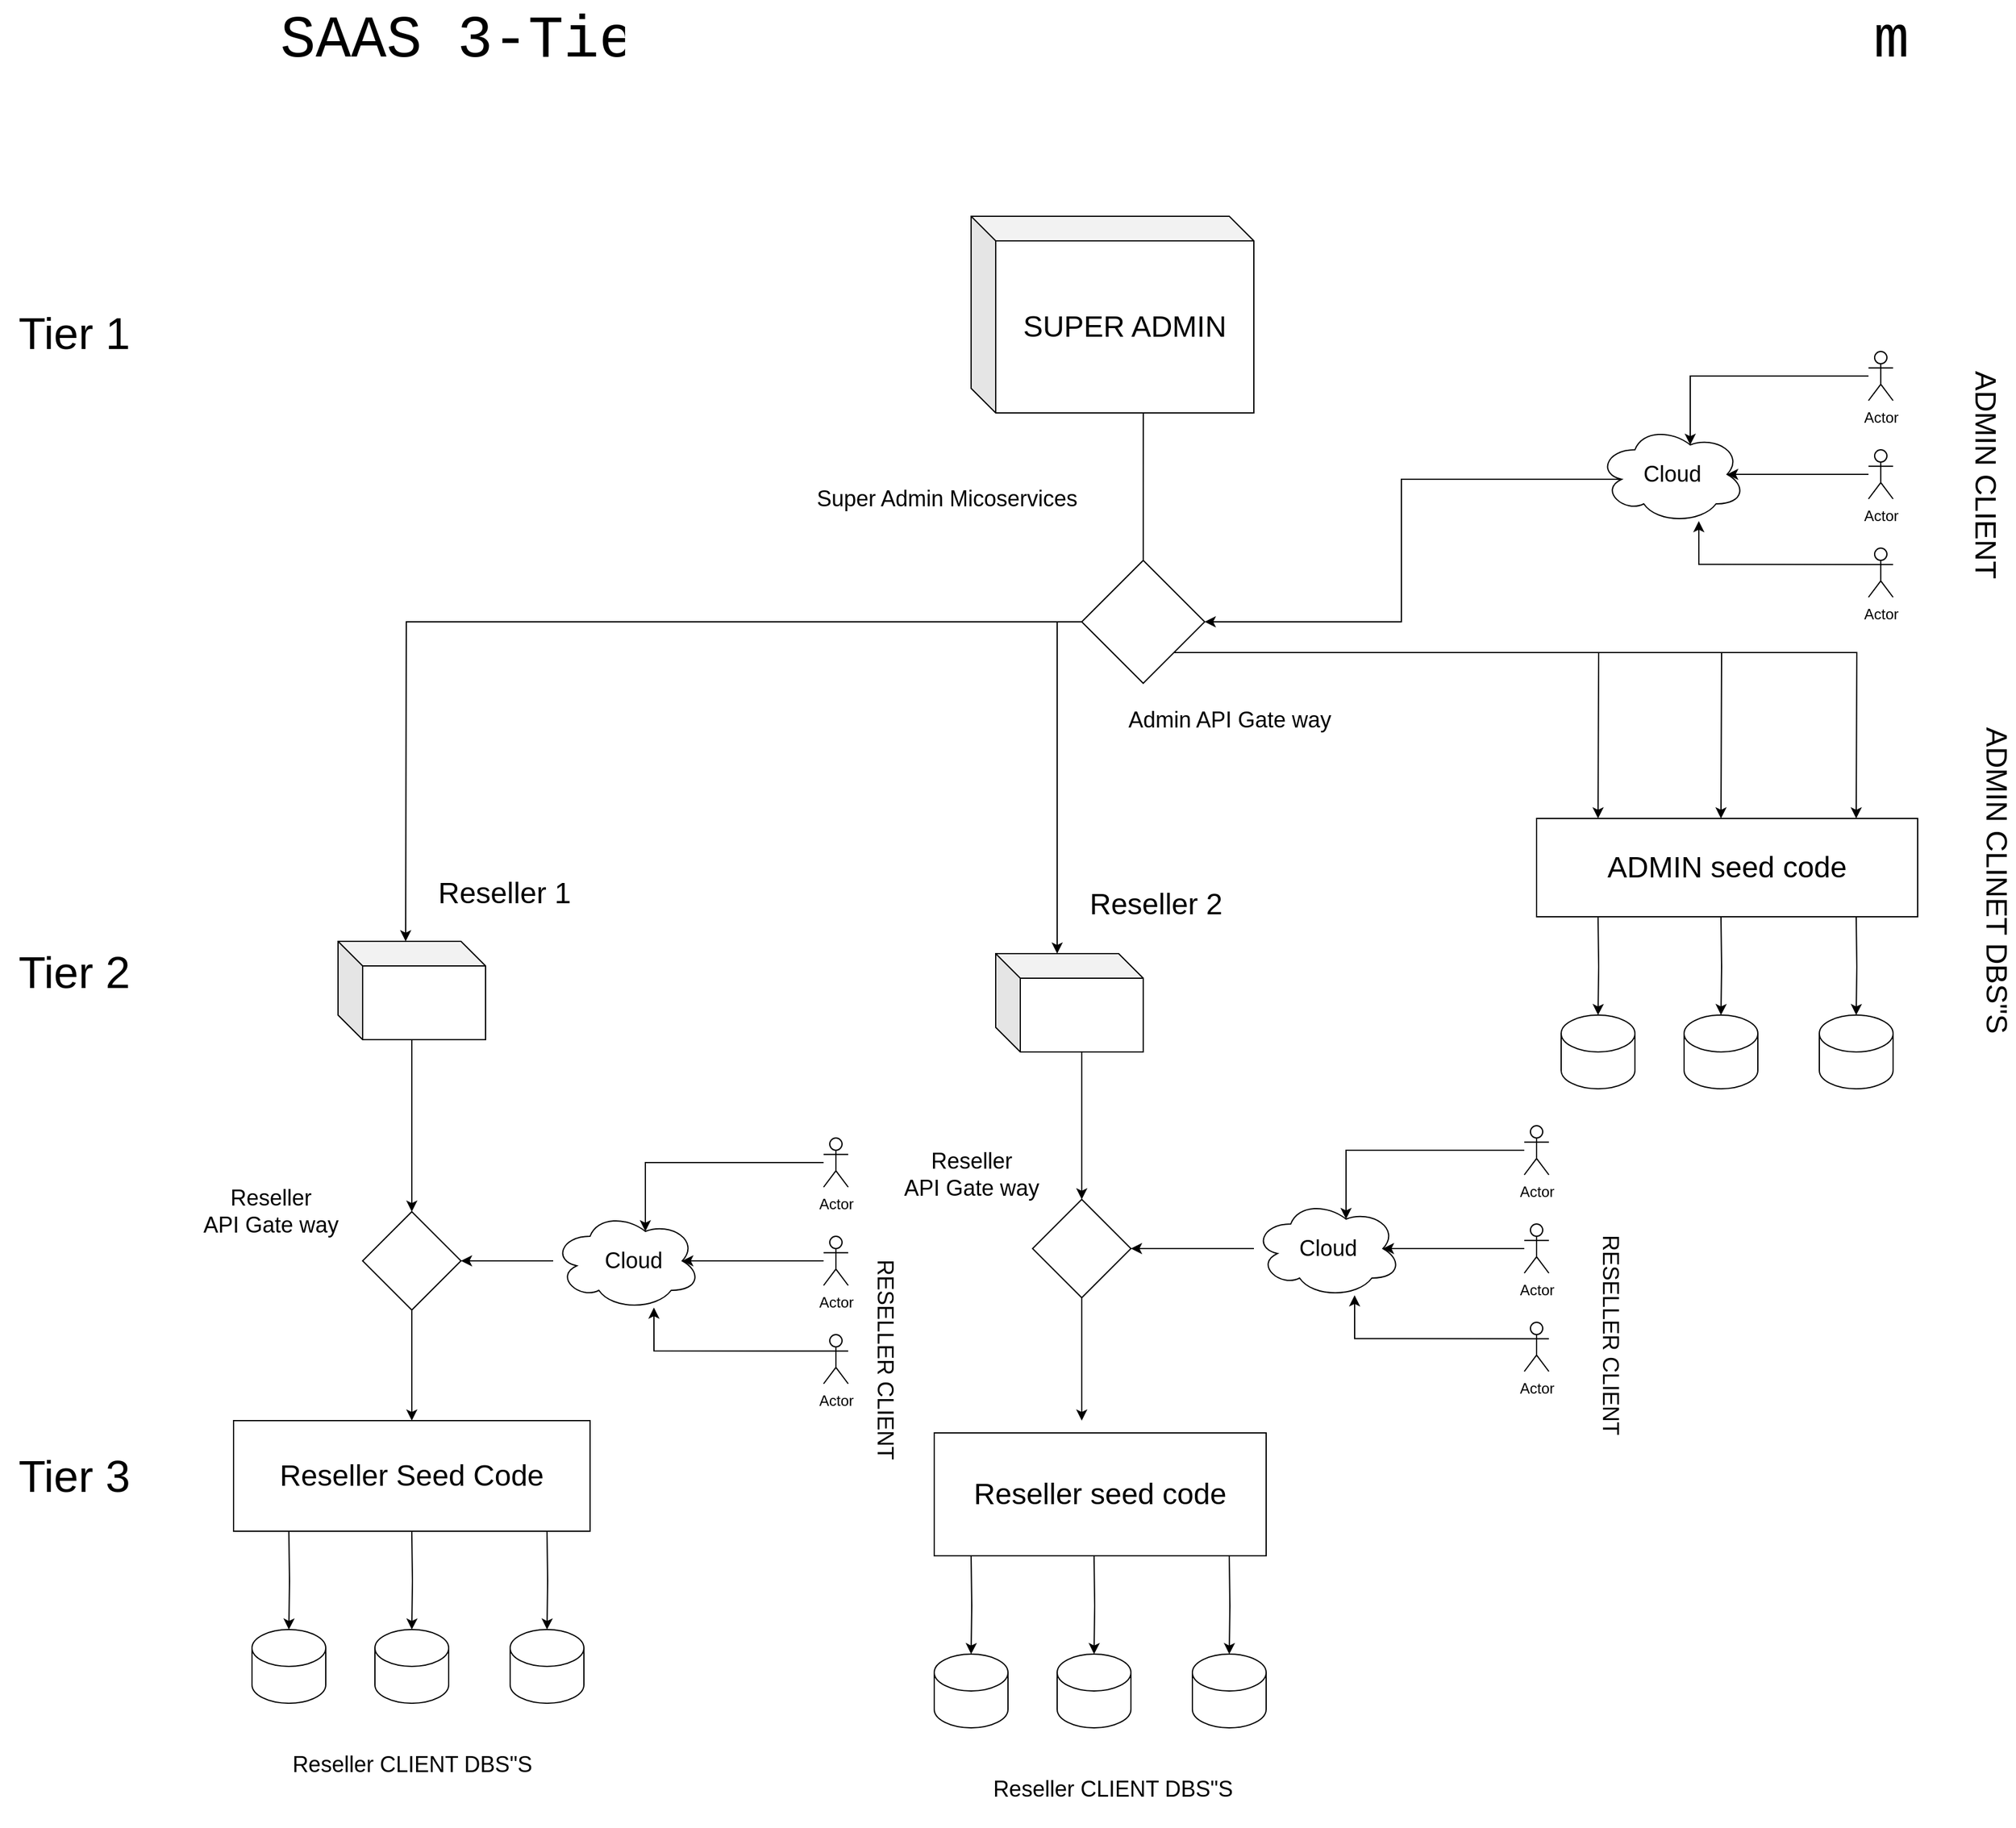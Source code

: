 <mxfile version="13.8.4" type="github">
  <diagram id="VRJsamEDcnqXxJipLqLd" name="Page-1">
    <mxGraphModel dx="3796" dy="2028" grid="1" gridSize="10" guides="1" tooltips="1" connect="1" arrows="1" fold="1" page="1" pageScale="1" pageWidth="850" pageHeight="1100" math="0" shadow="0">
      <root>
        <mxCell id="0" />
        <mxCell id="1" parent="0" />
        <mxCell id="VBtEt0wRcP-LA_Z2vRGT-38" style="edgeStyle=orthogonalEdgeStyle;rounded=0;orthogonalLoop=1;jettySize=auto;html=1;exitX=0.5;exitY=0;exitDx=0;exitDy=0;entryX=0.609;entryY=0.938;entryDx=0;entryDy=0;entryPerimeter=0;" parent="1" source="VBtEt0wRcP-LA_Z2vRGT-2" target="VBtEt0wRcP-LA_Z2vRGT-8" edge="1">
          <mxGeometry relative="1" as="geometry" />
        </mxCell>
        <mxCell id="VBtEt0wRcP-LA_Z2vRGT-41" style="edgeStyle=orthogonalEdgeStyle;rounded=0;orthogonalLoop=1;jettySize=auto;html=1;exitX=1;exitY=1;exitDx=0;exitDy=0;entryX=0.5;entryY=0;entryDx=0;entryDy=0;" parent="1" source="VBtEt0wRcP-LA_Z2vRGT-2" edge="1">
          <mxGeometry relative="1" as="geometry">
            <mxPoint x="370" y="50" as="targetPoint" />
          </mxGeometry>
        </mxCell>
        <mxCell id="VBtEt0wRcP-LA_Z2vRGT-43" style="edgeStyle=orthogonalEdgeStyle;rounded=0;orthogonalLoop=1;jettySize=auto;html=1;exitX=1;exitY=1;exitDx=0;exitDy=0;entryX=0.5;entryY=0;entryDx=0;entryDy=0;" parent="1" source="VBtEt0wRcP-LA_Z2vRGT-2" edge="1">
          <mxGeometry relative="1" as="geometry">
            <mxPoint x="580" y="50" as="targetPoint" />
          </mxGeometry>
        </mxCell>
        <mxCell id="VBtEt0wRcP-LA_Z2vRGT-44" style="edgeStyle=orthogonalEdgeStyle;rounded=0;orthogonalLoop=1;jettySize=auto;html=1;exitX=1;exitY=1;exitDx=0;exitDy=0;entryX=0.5;entryY=0;entryDx=0;entryDy=0;" parent="1" source="VBtEt0wRcP-LA_Z2vRGT-2" edge="1">
          <mxGeometry relative="1" as="geometry">
            <mxPoint x="470" y="50" as="targetPoint" />
          </mxGeometry>
        </mxCell>
        <mxCell id="VBtEt0wRcP-LA_Z2vRGT-55" style="edgeStyle=orthogonalEdgeStyle;rounded=0;orthogonalLoop=1;jettySize=auto;html=1;exitX=0;exitY=0.5;exitDx=0;exitDy=0;entryX=0;entryY=0;entryDx=50;entryDy=0;entryPerimeter=0;" parent="1" source="VBtEt0wRcP-LA_Z2vRGT-2" target="VBtEt0wRcP-LA_Z2vRGT-16" edge="1">
          <mxGeometry relative="1" as="geometry" />
        </mxCell>
        <mxCell id="VBtEt0wRcP-LA_Z2vRGT-56" style="edgeStyle=orthogonalEdgeStyle;rounded=0;orthogonalLoop=1;jettySize=auto;html=1;exitX=0;exitY=0.5;exitDx=0;exitDy=0;" parent="1" source="VBtEt0wRcP-LA_Z2vRGT-2" edge="1">
          <mxGeometry relative="1" as="geometry">
            <mxPoint x="-600" y="150" as="targetPoint" />
          </mxGeometry>
        </mxCell>
        <mxCell id="VBtEt0wRcP-LA_Z2vRGT-2" value="" style="rhombus;whiteSpace=wrap;html=1;" parent="1" vertex="1">
          <mxGeometry x="-50" y="-160" width="100" height="100" as="geometry" />
        </mxCell>
        <mxCell id="VBtEt0wRcP-LA_Z2vRGT-39" style="edgeStyle=orthogonalEdgeStyle;rounded=0;orthogonalLoop=1;jettySize=auto;html=1;exitX=0.16;exitY=0.55;exitDx=0;exitDy=0;exitPerimeter=0;entryX=1;entryY=0.5;entryDx=0;entryDy=0;" parent="1" source="VBtEt0wRcP-LA_Z2vRGT-4" target="VBtEt0wRcP-LA_Z2vRGT-2" edge="1">
          <mxGeometry relative="1" as="geometry" />
        </mxCell>
        <mxCell id="VBtEt0wRcP-LA_Z2vRGT-4" value="" style="ellipse;shape=cloud;whiteSpace=wrap;html=1;" parent="1" vertex="1">
          <mxGeometry x="370" y="-270" width="120" height="80" as="geometry" />
        </mxCell>
        <mxCell id="VBtEt0wRcP-LA_Z2vRGT-52" value="" style="edgeStyle=orthogonalEdgeStyle;rounded=0;orthogonalLoop=1;jettySize=auto;html=1;" parent="1" target="VBtEt0wRcP-LA_Z2vRGT-51" edge="1">
          <mxGeometry relative="1" as="geometry">
            <mxPoint x="470" y="130" as="sourcePoint" />
          </mxGeometry>
        </mxCell>
        <mxCell id="VBtEt0wRcP-LA_Z2vRGT-54" value="" style="edgeStyle=orthogonalEdgeStyle;rounded=0;orthogonalLoop=1;jettySize=auto;html=1;" parent="1" target="VBtEt0wRcP-LA_Z2vRGT-53" edge="1">
          <mxGeometry relative="1" as="geometry">
            <mxPoint x="580" y="130" as="sourcePoint" />
          </mxGeometry>
        </mxCell>
        <mxCell id="VBtEt0wRcP-LA_Z2vRGT-8" value="&lt;font style=&quot;font-size: 24px&quot;&gt;SUPER ADMIN&lt;br&gt;&lt;/font&gt;" style="shape=cube;whiteSpace=wrap;html=1;boundedLbl=1;backgroundOutline=1;darkOpacity=0.05;darkOpacity2=0.1;" parent="1" vertex="1">
          <mxGeometry x="-140" y="-440" width="230" height="160" as="geometry" />
        </mxCell>
        <mxCell id="VBtEt0wRcP-LA_Z2vRGT-45" style="edgeStyle=orthogonalEdgeStyle;rounded=0;orthogonalLoop=1;jettySize=auto;html=1;entryX=0.625;entryY=0.2;entryDx=0;entryDy=0;entryPerimeter=0;" parent="1" source="VBtEt0wRcP-LA_Z2vRGT-9" target="VBtEt0wRcP-LA_Z2vRGT-4" edge="1">
          <mxGeometry relative="1" as="geometry" />
        </mxCell>
        <mxCell id="VBtEt0wRcP-LA_Z2vRGT-9" value="Actor" style="shape=umlActor;verticalLabelPosition=bottom;verticalAlign=top;html=1;outlineConnect=0;" parent="1" vertex="1">
          <mxGeometry x="590" y="-330" width="20" height="40" as="geometry" />
        </mxCell>
        <mxCell id="VBtEt0wRcP-LA_Z2vRGT-47" style="edgeStyle=orthogonalEdgeStyle;rounded=0;orthogonalLoop=1;jettySize=auto;html=1;entryX=0.875;entryY=0.5;entryDx=0;entryDy=0;entryPerimeter=0;" parent="1" source="VBtEt0wRcP-LA_Z2vRGT-10" target="VBtEt0wRcP-LA_Z2vRGT-4" edge="1">
          <mxGeometry relative="1" as="geometry" />
        </mxCell>
        <mxCell id="VBtEt0wRcP-LA_Z2vRGT-10" value="Actor" style="shape=umlActor;verticalLabelPosition=bottom;verticalAlign=top;html=1;outlineConnect=0;" parent="1" vertex="1">
          <mxGeometry x="590" y="-250" width="20" height="40" as="geometry" />
        </mxCell>
        <mxCell id="VBtEt0wRcP-LA_Z2vRGT-48" style="edgeStyle=orthogonalEdgeStyle;rounded=0;orthogonalLoop=1;jettySize=auto;html=1;exitX=0;exitY=0.333;exitDx=0;exitDy=0;exitPerimeter=0;entryX=0.683;entryY=0.975;entryDx=0;entryDy=0;entryPerimeter=0;" parent="1" source="VBtEt0wRcP-LA_Z2vRGT-11" target="VBtEt0wRcP-LA_Z2vRGT-4" edge="1">
          <mxGeometry relative="1" as="geometry" />
        </mxCell>
        <mxCell id="VBtEt0wRcP-LA_Z2vRGT-11" value="Actor" style="shape=umlActor;verticalLabelPosition=bottom;verticalAlign=top;html=1;outlineConnect=0;" parent="1" vertex="1">
          <mxGeometry x="590" y="-170" width="20" height="40" as="geometry" />
        </mxCell>
        <mxCell id="I3c4IDgRUZWC9DGg9QKX-10" style="edgeStyle=orthogonalEdgeStyle;rounded=0;orthogonalLoop=1;jettySize=auto;html=1;exitX=0;exitY=0;exitDx=70;exitDy=80;exitPerimeter=0;entryX=0.5;entryY=0;entryDx=0;entryDy=0;" edge="1" parent="1" source="VBtEt0wRcP-LA_Z2vRGT-16" target="VBtEt0wRcP-LA_Z2vRGT-17">
          <mxGeometry relative="1" as="geometry" />
        </mxCell>
        <mxCell id="VBtEt0wRcP-LA_Z2vRGT-16" value="" style="shape=cube;whiteSpace=wrap;html=1;boundedLbl=1;backgroundOutline=1;darkOpacity=0.05;darkOpacity2=0.1;" parent="1" vertex="1">
          <mxGeometry x="-120" y="160" width="120" height="80" as="geometry" />
        </mxCell>
        <mxCell id="I3c4IDgRUZWC9DGg9QKX-11" style="edgeStyle=orthogonalEdgeStyle;rounded=0;orthogonalLoop=1;jettySize=auto;html=1;" edge="1" parent="1" source="VBtEt0wRcP-LA_Z2vRGT-17">
          <mxGeometry relative="1" as="geometry">
            <mxPoint x="-50" y="540" as="targetPoint" />
          </mxGeometry>
        </mxCell>
        <mxCell id="VBtEt0wRcP-LA_Z2vRGT-17" value="" style="rhombus;whiteSpace=wrap;html=1;" parent="1" vertex="1">
          <mxGeometry x="-90" y="360" width="80" height="80" as="geometry" />
        </mxCell>
        <mxCell id="I3c4IDgRUZWC9DGg9QKX-6" style="edgeStyle=orthogonalEdgeStyle;rounded=0;orthogonalLoop=1;jettySize=auto;html=1;entryX=0.5;entryY=0;entryDx=0;entryDy=0;" edge="1" parent="1" source="VBtEt0wRcP-LA_Z2vRGT-29" target="VBtEt0wRcP-LA_Z2vRGT-30">
          <mxGeometry relative="1" as="geometry" />
        </mxCell>
        <mxCell id="VBtEt0wRcP-LA_Z2vRGT-29" value="" style="shape=cube;whiteSpace=wrap;html=1;boundedLbl=1;backgroundOutline=1;darkOpacity=0.05;darkOpacity2=0.1;" parent="1" vertex="1">
          <mxGeometry x="-655" y="150" width="120" height="80" as="geometry" />
        </mxCell>
        <mxCell id="I3c4IDgRUZWC9DGg9QKX-5" style="edgeStyle=orthogonalEdgeStyle;rounded=0;orthogonalLoop=1;jettySize=auto;html=1;entryX=0.5;entryY=0;entryDx=0;entryDy=0;" edge="1" parent="1" source="VBtEt0wRcP-LA_Z2vRGT-30" target="I3c4IDgRUZWC9DGg9QKX-3">
          <mxGeometry relative="1" as="geometry" />
        </mxCell>
        <mxCell id="VBtEt0wRcP-LA_Z2vRGT-30" value="" style="rhombus;whiteSpace=wrap;html=1;" parent="1" vertex="1">
          <mxGeometry x="-635" y="370" width="80" height="80" as="geometry" />
        </mxCell>
        <mxCell id="VBtEt0wRcP-LA_Z2vRGT-49" value="" style="shape=cylinder3;whiteSpace=wrap;html=1;boundedLbl=1;backgroundOutline=1;size=15;" parent="1" vertex="1">
          <mxGeometry x="340" y="210" width="60" height="60" as="geometry" />
        </mxCell>
        <mxCell id="VBtEt0wRcP-LA_Z2vRGT-50" value="" style="edgeStyle=orthogonalEdgeStyle;rounded=0;orthogonalLoop=1;jettySize=auto;html=1;" parent="1" target="VBtEt0wRcP-LA_Z2vRGT-49" edge="1">
          <mxGeometry relative="1" as="geometry">
            <mxPoint x="370" y="130" as="sourcePoint" />
          </mxGeometry>
        </mxCell>
        <mxCell id="VBtEt0wRcP-LA_Z2vRGT-51" value="" style="shape=cylinder3;whiteSpace=wrap;html=1;boundedLbl=1;backgroundOutline=1;size=15;" parent="1" vertex="1">
          <mxGeometry x="440" y="210" width="60" height="60" as="geometry" />
        </mxCell>
        <mxCell id="VBtEt0wRcP-LA_Z2vRGT-53" value="" style="shape=cylinder3;whiteSpace=wrap;html=1;boundedLbl=1;backgroundOutline=1;size=15;" parent="1" vertex="1">
          <mxGeometry x="550" y="210" width="60" height="60" as="geometry" />
        </mxCell>
        <mxCell id="I3c4IDgRUZWC9DGg9QKX-7" style="edgeStyle=orthogonalEdgeStyle;rounded=0;orthogonalLoop=1;jettySize=auto;html=1;" edge="1" parent="1" source="VBtEt0wRcP-LA_Z2vRGT-57" target="VBtEt0wRcP-LA_Z2vRGT-30">
          <mxGeometry relative="1" as="geometry" />
        </mxCell>
        <mxCell id="VBtEt0wRcP-LA_Z2vRGT-57" value="" style="ellipse;shape=cloud;whiteSpace=wrap;html=1;" parent="1" vertex="1">
          <mxGeometry x="-480" y="370" width="120" height="80" as="geometry" />
        </mxCell>
        <mxCell id="VBtEt0wRcP-LA_Z2vRGT-58" style="edgeStyle=orthogonalEdgeStyle;rounded=0;orthogonalLoop=1;jettySize=auto;html=1;entryX=0.625;entryY=0.2;entryDx=0;entryDy=0;entryPerimeter=0;" parent="1" source="VBtEt0wRcP-LA_Z2vRGT-59" target="VBtEt0wRcP-LA_Z2vRGT-57" edge="1">
          <mxGeometry relative="1" as="geometry" />
        </mxCell>
        <mxCell id="VBtEt0wRcP-LA_Z2vRGT-59" value="Actor" style="shape=umlActor;verticalLabelPosition=bottom;verticalAlign=top;html=1;outlineConnect=0;" parent="1" vertex="1">
          <mxGeometry x="-260" y="310" width="20" height="40" as="geometry" />
        </mxCell>
        <mxCell id="VBtEt0wRcP-LA_Z2vRGT-60" style="edgeStyle=orthogonalEdgeStyle;rounded=0;orthogonalLoop=1;jettySize=auto;html=1;entryX=0.875;entryY=0.5;entryDx=0;entryDy=0;entryPerimeter=0;" parent="1" source="VBtEt0wRcP-LA_Z2vRGT-61" target="VBtEt0wRcP-LA_Z2vRGT-57" edge="1">
          <mxGeometry relative="1" as="geometry" />
        </mxCell>
        <mxCell id="VBtEt0wRcP-LA_Z2vRGT-61" value="Actor" style="shape=umlActor;verticalLabelPosition=bottom;verticalAlign=top;html=1;outlineConnect=0;" parent="1" vertex="1">
          <mxGeometry x="-260" y="390" width="20" height="40" as="geometry" />
        </mxCell>
        <mxCell id="VBtEt0wRcP-LA_Z2vRGT-62" style="edgeStyle=orthogonalEdgeStyle;rounded=0;orthogonalLoop=1;jettySize=auto;html=1;exitX=0;exitY=0.333;exitDx=0;exitDy=0;exitPerimeter=0;entryX=0.683;entryY=0.975;entryDx=0;entryDy=0;entryPerimeter=0;" parent="1" source="VBtEt0wRcP-LA_Z2vRGT-63" target="VBtEt0wRcP-LA_Z2vRGT-57" edge="1">
          <mxGeometry relative="1" as="geometry" />
        </mxCell>
        <mxCell id="VBtEt0wRcP-LA_Z2vRGT-63" value="Actor" style="shape=umlActor;verticalLabelPosition=bottom;verticalAlign=top;html=1;outlineConnect=0;" parent="1" vertex="1">
          <mxGeometry x="-260" y="470" width="20" height="40" as="geometry" />
        </mxCell>
        <mxCell id="I3c4IDgRUZWC9DGg9QKX-8" style="edgeStyle=orthogonalEdgeStyle;rounded=0;orthogonalLoop=1;jettySize=auto;html=1;" edge="1" parent="1" source="VBtEt0wRcP-LA_Z2vRGT-64" target="VBtEt0wRcP-LA_Z2vRGT-17">
          <mxGeometry relative="1" as="geometry" />
        </mxCell>
        <mxCell id="VBtEt0wRcP-LA_Z2vRGT-64" value="" style="ellipse;shape=cloud;whiteSpace=wrap;html=1;" parent="1" vertex="1">
          <mxGeometry x="90" y="360" width="120" height="80" as="geometry" />
        </mxCell>
        <mxCell id="VBtEt0wRcP-LA_Z2vRGT-65" style="edgeStyle=orthogonalEdgeStyle;rounded=0;orthogonalLoop=1;jettySize=auto;html=1;entryX=0.625;entryY=0.2;entryDx=0;entryDy=0;entryPerimeter=0;" parent="1" source="VBtEt0wRcP-LA_Z2vRGT-66" target="VBtEt0wRcP-LA_Z2vRGT-64" edge="1">
          <mxGeometry relative="1" as="geometry" />
        </mxCell>
        <mxCell id="VBtEt0wRcP-LA_Z2vRGT-66" value="Actor" style="shape=umlActor;verticalLabelPosition=bottom;verticalAlign=top;html=1;outlineConnect=0;" parent="1" vertex="1">
          <mxGeometry x="310" y="300" width="20" height="40" as="geometry" />
        </mxCell>
        <mxCell id="VBtEt0wRcP-LA_Z2vRGT-67" style="edgeStyle=orthogonalEdgeStyle;rounded=0;orthogonalLoop=1;jettySize=auto;html=1;entryX=0.875;entryY=0.5;entryDx=0;entryDy=0;entryPerimeter=0;" parent="1" source="VBtEt0wRcP-LA_Z2vRGT-68" target="VBtEt0wRcP-LA_Z2vRGT-64" edge="1">
          <mxGeometry relative="1" as="geometry" />
        </mxCell>
        <mxCell id="VBtEt0wRcP-LA_Z2vRGT-68" value="Actor" style="shape=umlActor;verticalLabelPosition=bottom;verticalAlign=top;html=1;outlineConnect=0;" parent="1" vertex="1">
          <mxGeometry x="310" y="380" width="20" height="40" as="geometry" />
        </mxCell>
        <mxCell id="VBtEt0wRcP-LA_Z2vRGT-69" style="edgeStyle=orthogonalEdgeStyle;rounded=0;orthogonalLoop=1;jettySize=auto;html=1;exitX=0;exitY=0.333;exitDx=0;exitDy=0;exitPerimeter=0;entryX=0.683;entryY=0.975;entryDx=0;entryDy=0;entryPerimeter=0;" parent="1" source="VBtEt0wRcP-LA_Z2vRGT-70" target="VBtEt0wRcP-LA_Z2vRGT-64" edge="1">
          <mxGeometry relative="1" as="geometry" />
        </mxCell>
        <mxCell id="VBtEt0wRcP-LA_Z2vRGT-70" value="Actor" style="shape=umlActor;verticalLabelPosition=bottom;verticalAlign=top;html=1;outlineConnect=0;" parent="1" vertex="1">
          <mxGeometry x="310" y="460" width="20" height="40" as="geometry" />
        </mxCell>
        <mxCell id="VBtEt0wRcP-LA_Z2vRGT-90" value="" style="edgeStyle=orthogonalEdgeStyle;rounded=0;orthogonalLoop=1;jettySize=auto;html=1;" parent="1" target="VBtEt0wRcP-LA_Z2vRGT-96" edge="1">
          <mxGeometry relative="1" as="geometry">
            <mxPoint x="-40" y="650" as="sourcePoint" />
          </mxGeometry>
        </mxCell>
        <mxCell id="VBtEt0wRcP-LA_Z2vRGT-92" value="" style="edgeStyle=orthogonalEdgeStyle;rounded=0;orthogonalLoop=1;jettySize=auto;html=1;" parent="1" target="VBtEt0wRcP-LA_Z2vRGT-97" edge="1">
          <mxGeometry relative="1" as="geometry">
            <mxPoint x="70" y="650" as="sourcePoint" />
          </mxGeometry>
        </mxCell>
        <mxCell id="VBtEt0wRcP-LA_Z2vRGT-94" value="" style="shape=cylinder3;whiteSpace=wrap;html=1;boundedLbl=1;backgroundOutline=1;size=15;" parent="1" vertex="1">
          <mxGeometry x="-170" y="730" width="60" height="60" as="geometry" />
        </mxCell>
        <mxCell id="VBtEt0wRcP-LA_Z2vRGT-95" value="" style="edgeStyle=orthogonalEdgeStyle;rounded=0;orthogonalLoop=1;jettySize=auto;html=1;" parent="1" target="VBtEt0wRcP-LA_Z2vRGT-94" edge="1">
          <mxGeometry relative="1" as="geometry">
            <mxPoint x="-140" y="650" as="sourcePoint" />
          </mxGeometry>
        </mxCell>
        <mxCell id="VBtEt0wRcP-LA_Z2vRGT-96" value="" style="shape=cylinder3;whiteSpace=wrap;html=1;boundedLbl=1;backgroundOutline=1;size=15;" parent="1" vertex="1">
          <mxGeometry x="-70" y="730" width="60" height="60" as="geometry" />
        </mxCell>
        <mxCell id="VBtEt0wRcP-LA_Z2vRGT-97" value="" style="shape=cylinder3;whiteSpace=wrap;html=1;boundedLbl=1;backgroundOutline=1;size=15;" parent="1" vertex="1">
          <mxGeometry x="40" y="730" width="60" height="60" as="geometry" />
        </mxCell>
        <mxCell id="VBtEt0wRcP-LA_Z2vRGT-99" value="" style="edgeStyle=orthogonalEdgeStyle;rounded=0;orthogonalLoop=1;jettySize=auto;html=1;" parent="1" target="VBtEt0wRcP-LA_Z2vRGT-105" edge="1">
          <mxGeometry relative="1" as="geometry">
            <mxPoint x="-595" y="630" as="sourcePoint" />
          </mxGeometry>
        </mxCell>
        <mxCell id="VBtEt0wRcP-LA_Z2vRGT-101" value="" style="edgeStyle=orthogonalEdgeStyle;rounded=0;orthogonalLoop=1;jettySize=auto;html=1;" parent="1" target="VBtEt0wRcP-LA_Z2vRGT-106" edge="1">
          <mxGeometry relative="1" as="geometry">
            <mxPoint x="-485" y="630" as="sourcePoint" />
          </mxGeometry>
        </mxCell>
        <mxCell id="VBtEt0wRcP-LA_Z2vRGT-103" value="" style="shape=cylinder3;whiteSpace=wrap;html=1;boundedLbl=1;backgroundOutline=1;size=15;" parent="1" vertex="1">
          <mxGeometry x="-725" y="710" width="60" height="60" as="geometry" />
        </mxCell>
        <mxCell id="VBtEt0wRcP-LA_Z2vRGT-104" value="" style="edgeStyle=orthogonalEdgeStyle;rounded=0;orthogonalLoop=1;jettySize=auto;html=1;" parent="1" target="VBtEt0wRcP-LA_Z2vRGT-103" edge="1">
          <mxGeometry relative="1" as="geometry">
            <mxPoint x="-695" y="630" as="sourcePoint" />
          </mxGeometry>
        </mxCell>
        <mxCell id="VBtEt0wRcP-LA_Z2vRGT-105" value="" style="shape=cylinder3;whiteSpace=wrap;html=1;boundedLbl=1;backgroundOutline=1;size=15;" parent="1" vertex="1">
          <mxGeometry x="-625" y="710" width="60" height="60" as="geometry" />
        </mxCell>
        <mxCell id="VBtEt0wRcP-LA_Z2vRGT-106" value="" style="shape=cylinder3;whiteSpace=wrap;html=1;boundedLbl=1;backgroundOutline=1;size=15;" parent="1" vertex="1">
          <mxGeometry x="-515" y="710" width="60" height="60" as="geometry" />
        </mxCell>
        <mxCell id="I3c4IDgRUZWC9DGg9QKX-1" value="&lt;font style=&quot;font-size: 24px&quot;&gt;ADMIN seed code&lt;br&gt;&lt;/font&gt;" style="rounded=0;whiteSpace=wrap;html=1;" vertex="1" parent="1">
          <mxGeometry x="320" y="50" width="310" height="80" as="geometry" />
        </mxCell>
        <mxCell id="I3c4IDgRUZWC9DGg9QKX-2" value="&lt;font style=&quot;font-size: 24px&quot;&gt;Reseller seed code&lt;/font&gt;" style="rounded=0;whiteSpace=wrap;html=1;" vertex="1" parent="1">
          <mxGeometry x="-170" y="550" width="270" height="100" as="geometry" />
        </mxCell>
        <mxCell id="I3c4IDgRUZWC9DGg9QKX-3" value="&lt;font style=&quot;font-size: 24px&quot;&gt;Reseller Seed Code&lt;/font&gt;" style="rounded=0;whiteSpace=wrap;html=1;" vertex="1" parent="1">
          <mxGeometry x="-740" y="540" width="290" height="90" as="geometry" />
        </mxCell>
        <mxCell id="I3c4IDgRUZWC9DGg9QKX-12" value="&lt;font style=&quot;font-size: 18px&quot;&gt;Super Admin Micoservices&lt;br&gt;&lt;/font&gt;" style="text;html=1;align=center;verticalAlign=middle;resizable=0;points=[];autosize=1;" vertex="1" parent="1">
          <mxGeometry x="-290" y="-220" width="260" height="20" as="geometry" />
        </mxCell>
        <mxCell id="I3c4IDgRUZWC9DGg9QKX-13" value="&lt;font style=&quot;font-size: 18px&quot;&gt;Admin API Gate way&lt;br&gt;&lt;/font&gt;" style="text;html=1;align=center;verticalAlign=middle;resizable=0;points=[];autosize=1;" vertex="1" parent="1">
          <mxGeometry x="-30" y="-40" width="200" height="20" as="geometry" />
        </mxCell>
        <mxCell id="I3c4IDgRUZWC9DGg9QKX-14" value="&lt;font style=&quot;font-size: 24px&quot;&gt;ADMIN CLIENT &lt;/font&gt;" style="text;html=1;align=center;verticalAlign=middle;resizable=0;points=[];autosize=1;rotation=90;" vertex="1" parent="1">
          <mxGeometry x="580" y="-240" width="210" height="20" as="geometry" />
        </mxCell>
        <mxCell id="I3c4IDgRUZWC9DGg9QKX-15" value="&lt;div&gt;&lt;font style=&quot;font-size: 24px&quot;&gt;ADMIN CLINET DBS&quot;S&lt;/font&gt;&lt;/div&gt;&lt;div&gt;&lt;font size=&quot;3&quot;&gt;&lt;br&gt;&lt;/font&gt;&lt;/div&gt;" style="text;html=1;align=center;verticalAlign=middle;resizable=0;points=[];autosize=1;rotation=90;" vertex="1" parent="1">
          <mxGeometry x="535" y="80" width="300" height="40" as="geometry" />
        </mxCell>
        <mxCell id="I3c4IDgRUZWC9DGg9QKX-16" value="&lt;div&gt;&lt;font style=&quot;font-size: 24px&quot;&gt;Reseller 1&lt;/font&gt;&lt;/div&gt;&lt;div&gt;&lt;font size=&quot;3&quot;&gt;&lt;br&gt;&lt;/font&gt;&lt;/div&gt;" style="text;html=1;align=center;verticalAlign=middle;resizable=0;points=[];autosize=1;" vertex="1" parent="1">
          <mxGeometry x="-590" y="100" width="140" height="40" as="geometry" />
        </mxCell>
        <mxCell id="I3c4IDgRUZWC9DGg9QKX-17" value="&lt;font style=&quot;font-size: 24px&quot;&gt;Reseller 2&lt;br&gt;&lt;/font&gt;" style="text;html=1;align=center;verticalAlign=middle;resizable=0;points=[];autosize=1;" vertex="1" parent="1">
          <mxGeometry x="-60" y="110" width="140" height="20" as="geometry" />
        </mxCell>
        <mxCell id="I3c4IDgRUZWC9DGg9QKX-18" value="&lt;div&gt;&lt;font style=&quot;font-size: 18px&quot;&gt;Reseller&lt;/font&gt;&lt;/div&gt;&lt;div&gt;&lt;font style=&quot;font-size: 18px&quot;&gt; API Gate way&lt;/font&gt;&lt;/div&gt;" style="text;html=1;align=center;verticalAlign=middle;resizable=0;points=[];autosize=1;" vertex="1" parent="1">
          <mxGeometry x="-780" y="350" width="140" height="40" as="geometry" />
        </mxCell>
        <mxCell id="I3c4IDgRUZWC9DGg9QKX-19" value="&lt;div&gt;&lt;font style=&quot;font-size: 18px&quot;&gt;Reseller&lt;/font&gt;&lt;/div&gt;&lt;div&gt;&lt;font style=&quot;font-size: 18px&quot;&gt; API Gate way&lt;/font&gt;&lt;/div&gt;" style="text;html=1;align=center;verticalAlign=middle;resizable=0;points=[];autosize=1;" vertex="1" parent="1">
          <mxGeometry x="-210" y="320" width="140" height="40" as="geometry" />
        </mxCell>
        <mxCell id="I3c4IDgRUZWC9DGg9QKX-20" value="&lt;font style=&quot;font-size: 18px&quot;&gt;RESELLER CLIENT &lt;/font&gt;" style="text;html=1;align=center;verticalAlign=middle;resizable=0;points=[];autosize=1;rotation=90;" vertex="1" parent="1">
          <mxGeometry x="-310" y="480" width="200" height="20" as="geometry" />
        </mxCell>
        <mxCell id="I3c4IDgRUZWC9DGg9QKX-21" value="&lt;font style=&quot;font-size: 18px&quot;&gt;RESELLER CLIENT &lt;/font&gt;" style="text;html=1;align=center;verticalAlign=middle;resizable=0;points=[];autosize=1;rotation=90;" vertex="1" parent="1">
          <mxGeometry x="280" y="460" width="200" height="20" as="geometry" />
        </mxCell>
        <mxCell id="I3c4IDgRUZWC9DGg9QKX-22" value="&lt;div&gt;&lt;font style=&quot;font-size: 18px&quot;&gt;Reseller CLIENT DBS&quot;S&lt;/font&gt;&lt;/div&gt;&lt;div&gt;&lt;font size=&quot;3&quot;&gt;&lt;br&gt;&lt;/font&gt;&lt;/div&gt;" style="text;html=1;align=center;verticalAlign=middle;resizable=0;points=[];autosize=1;rotation=0;" vertex="1" parent="1">
          <mxGeometry x="-145" y="830" width="240" height="40" as="geometry" />
        </mxCell>
        <mxCell id="I3c4IDgRUZWC9DGg9QKX-23" value="&lt;div&gt;&lt;font style=&quot;font-size: 18px&quot;&gt;Reseller CLIENT DBS&quot;S&lt;/font&gt;&lt;/div&gt;&lt;div&gt;&lt;font size=&quot;3&quot;&gt;&lt;br&gt;&lt;/font&gt;&lt;/div&gt;" style="text;html=1;align=center;verticalAlign=middle;resizable=0;points=[];autosize=1;rotation=0;" vertex="1" parent="1">
          <mxGeometry x="-715" y="810" width="240" height="40" as="geometry" />
        </mxCell>
        <mxCell id="I3c4IDgRUZWC9DGg9QKX-24" value="&lt;font style=&quot;font-size: 18px&quot;&gt;Cloud&lt;/font&gt;" style="text;html=1;align=center;verticalAlign=middle;resizable=0;points=[];autosize=1;" vertex="1" parent="1">
          <mxGeometry x="395" y="-240" width="70" height="20" as="geometry" />
        </mxCell>
        <mxCell id="I3c4IDgRUZWC9DGg9QKX-25" value="&lt;font style=&quot;font-size: 18px&quot;&gt;Cloud&lt;/font&gt;" style="text;html=1;align=center;verticalAlign=middle;resizable=0;points=[];autosize=1;" vertex="1" parent="1">
          <mxGeometry x="-450" y="400" width="70" height="20" as="geometry" />
        </mxCell>
        <mxCell id="I3c4IDgRUZWC9DGg9QKX-26" value="&lt;font style=&quot;font-size: 18px&quot;&gt;Cloud&lt;/font&gt;" style="text;html=1;align=center;verticalAlign=middle;resizable=0;points=[];autosize=1;" vertex="1" parent="1">
          <mxGeometry x="115" y="390" width="70" height="20" as="geometry" />
        </mxCell>
        <mxCell id="I3c4IDgRUZWC9DGg9QKX-27" value="&lt;font style=&quot;font-size: 36px&quot;&gt;Tier&lt;/font&gt;&lt;font style=&quot;font-size: 36px&quot;&gt; 1&lt;br&gt;&lt;/font&gt;" style="text;html=1;align=center;verticalAlign=middle;resizable=0;points=[];autosize=1;" vertex="1" parent="1">
          <mxGeometry x="-930" y="-360" width="120" height="30" as="geometry" />
        </mxCell>
        <mxCell id="I3c4IDgRUZWC9DGg9QKX-28" value="&lt;font style=&quot;font-size: 36px&quot;&gt;Tier&lt;/font&gt;&lt;font style=&quot;font-size: 36px&quot;&gt; 3&lt;br&gt;&lt;/font&gt;" style="text;html=1;align=center;verticalAlign=middle;resizable=0;points=[];autosize=1;" vertex="1" parent="1">
          <mxGeometry x="-930" y="570" width="120" height="30" as="geometry" />
        </mxCell>
        <mxCell id="I3c4IDgRUZWC9DGg9QKX-29" value="&lt;font style=&quot;font-size: 36px&quot;&gt;Tier&lt;/font&gt;&lt;font style=&quot;font-size: 36px&quot;&gt; 2&lt;br&gt;&lt;/font&gt;" style="text;html=1;align=center;verticalAlign=middle;resizable=0;points=[];autosize=1;" vertex="1" parent="1">
          <mxGeometry x="-930" y="160" width="120" height="30" as="geometry" />
        </mxCell>
        <mxCell id="I3c4IDgRUZWC9DGg9QKX-30" value="&lt;font style=&quot;font-size: 48px&quot;&gt;&lt;font face=&quot;Courier New&quot;&gt;SAAS 3-Tier Microservices Architecture Diagram &lt;/font&gt;&lt;br&gt;&lt;/font&gt;" style="text;html=1;align=center;verticalAlign=middle;resizable=0;points=[];autosize=1;fillColor=#FFFFFF;strokeColor=#FFFFFF;" vertex="1" parent="1">
          <mxGeometry x="-710" y="-600" width="1340" height="30" as="geometry" />
        </mxCell>
      </root>
    </mxGraphModel>
  </diagram>
</mxfile>
